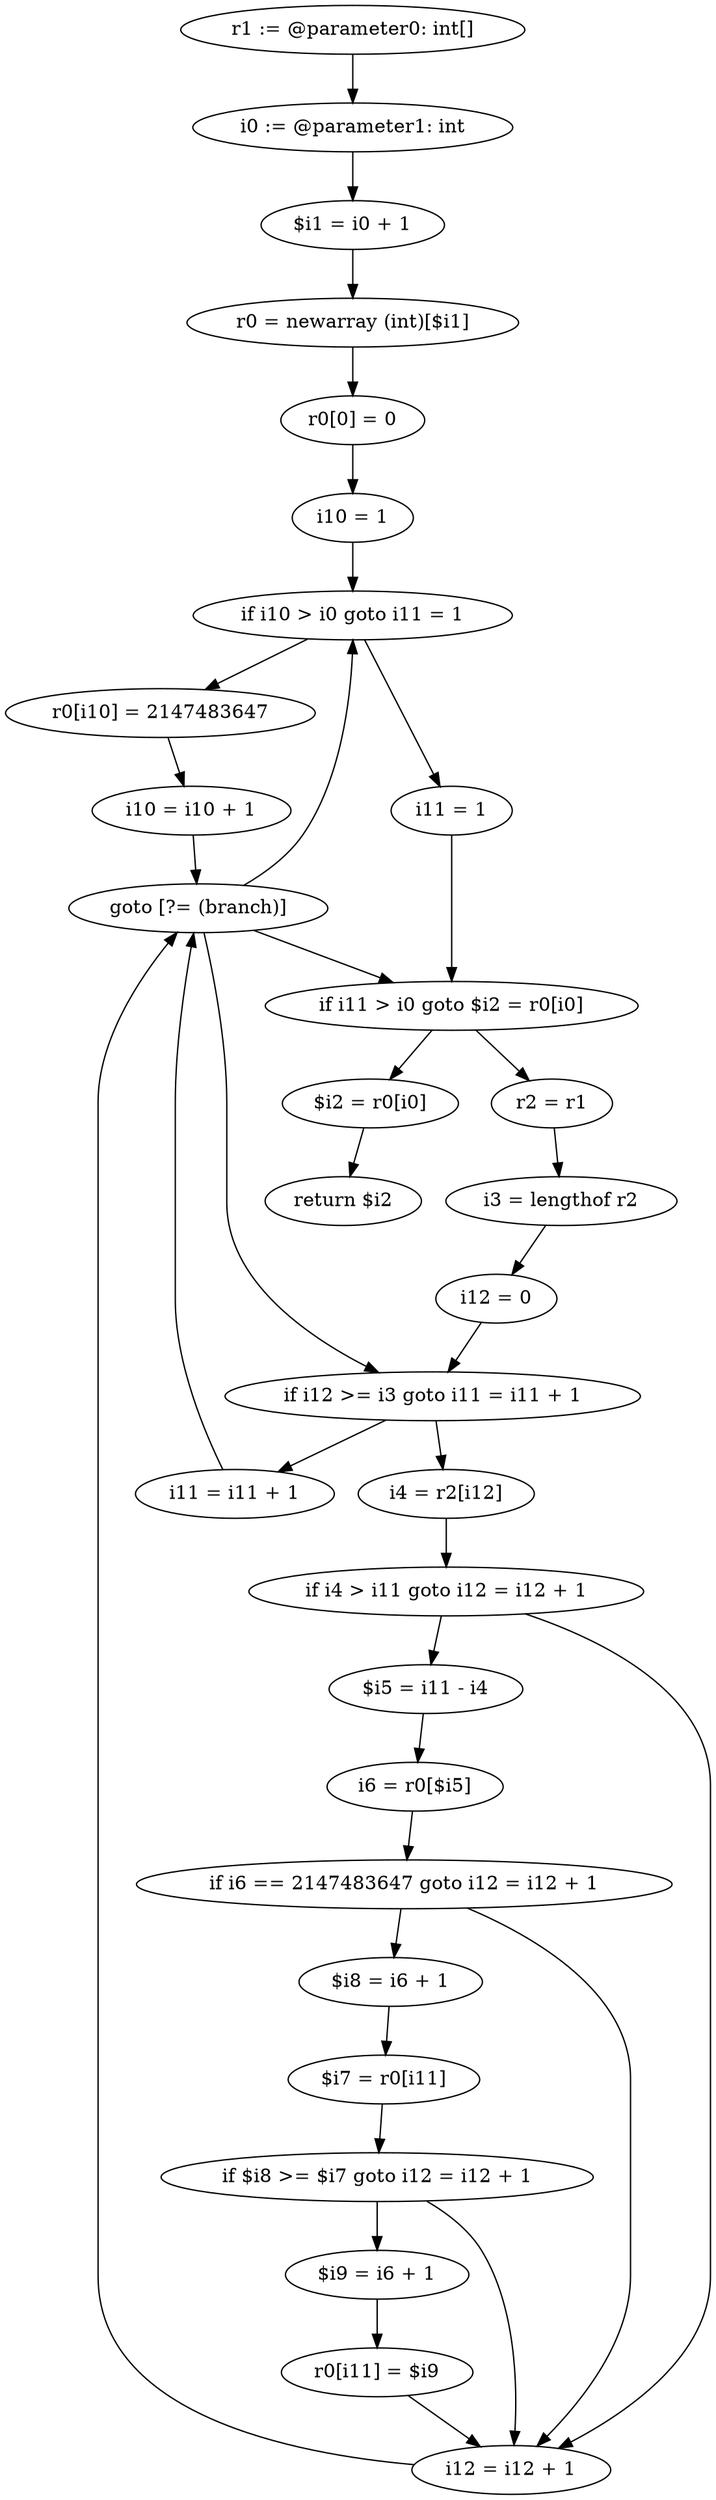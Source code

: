 digraph "unitGraph" {
    "r1 := @parameter0: int[]"
    "i0 := @parameter1: int"
    "$i1 = i0 + 1"
    "r0 = newarray (int)[$i1]"
    "r0[0] = 0"
    "i10 = 1"
    "if i10 > i0 goto i11 = 1"
    "r0[i10] = 2147483647"
    "i10 = i10 + 1"
    "goto [?= (branch)]"
    "i11 = 1"
    "if i11 > i0 goto $i2 = r0[i0]"
    "r2 = r1"
    "i3 = lengthof r2"
    "i12 = 0"
    "if i12 >= i3 goto i11 = i11 + 1"
    "i4 = r2[i12]"
    "if i4 > i11 goto i12 = i12 + 1"
    "$i5 = i11 - i4"
    "i6 = r0[$i5]"
    "if i6 == 2147483647 goto i12 = i12 + 1"
    "$i8 = i6 + 1"
    "$i7 = r0[i11]"
    "if $i8 >= $i7 goto i12 = i12 + 1"
    "$i9 = i6 + 1"
    "r0[i11] = $i9"
    "i12 = i12 + 1"
    "i11 = i11 + 1"
    "$i2 = r0[i0]"
    "return $i2"
    "r1 := @parameter0: int[]"->"i0 := @parameter1: int";
    "i0 := @parameter1: int"->"$i1 = i0 + 1";
    "$i1 = i0 + 1"->"r0 = newarray (int)[$i1]";
    "r0 = newarray (int)[$i1]"->"r0[0] = 0";
    "r0[0] = 0"->"i10 = 1";
    "i10 = 1"->"if i10 > i0 goto i11 = 1";
    "if i10 > i0 goto i11 = 1"->"r0[i10] = 2147483647";
    "if i10 > i0 goto i11 = 1"->"i11 = 1";
    "r0[i10] = 2147483647"->"i10 = i10 + 1";
    "i10 = i10 + 1"->"goto [?= (branch)]";
    "goto [?= (branch)]"->"if i10 > i0 goto i11 = 1";
    "i11 = 1"->"if i11 > i0 goto $i2 = r0[i0]";
    "if i11 > i0 goto $i2 = r0[i0]"->"r2 = r1";
    "if i11 > i0 goto $i2 = r0[i0]"->"$i2 = r0[i0]";
    "r2 = r1"->"i3 = lengthof r2";
    "i3 = lengthof r2"->"i12 = 0";
    "i12 = 0"->"if i12 >= i3 goto i11 = i11 + 1";
    "if i12 >= i3 goto i11 = i11 + 1"->"i4 = r2[i12]";
    "if i12 >= i3 goto i11 = i11 + 1"->"i11 = i11 + 1";
    "i4 = r2[i12]"->"if i4 > i11 goto i12 = i12 + 1";
    "if i4 > i11 goto i12 = i12 + 1"->"$i5 = i11 - i4";
    "if i4 > i11 goto i12 = i12 + 1"->"i12 = i12 + 1";
    "$i5 = i11 - i4"->"i6 = r0[$i5]";
    "i6 = r0[$i5]"->"if i6 == 2147483647 goto i12 = i12 + 1";
    "if i6 == 2147483647 goto i12 = i12 + 1"->"$i8 = i6 + 1";
    "if i6 == 2147483647 goto i12 = i12 + 1"->"i12 = i12 + 1";
    "$i8 = i6 + 1"->"$i7 = r0[i11]";
    "$i7 = r0[i11]"->"if $i8 >= $i7 goto i12 = i12 + 1";
    "if $i8 >= $i7 goto i12 = i12 + 1"->"$i9 = i6 + 1";
    "if $i8 >= $i7 goto i12 = i12 + 1"->"i12 = i12 + 1";
    "$i9 = i6 + 1"->"r0[i11] = $i9";
    "r0[i11] = $i9"->"i12 = i12 + 1";
    "i12 = i12 + 1"->"goto [?= (branch)]";
    "goto [?= (branch)]"->"if i12 >= i3 goto i11 = i11 + 1";
    "i11 = i11 + 1"->"goto [?= (branch)]";
    "goto [?= (branch)]"->"if i11 > i0 goto $i2 = r0[i0]";
    "$i2 = r0[i0]"->"return $i2";
}
